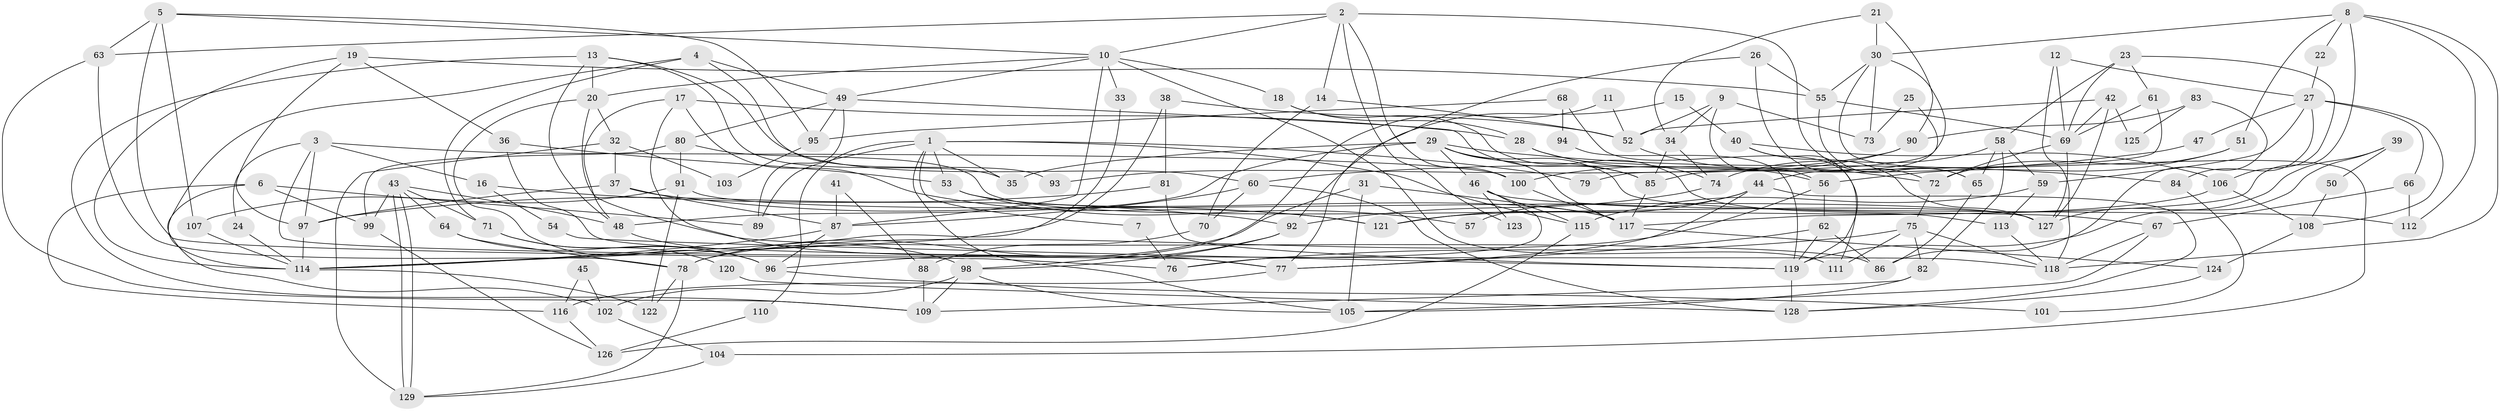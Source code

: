 // Generated by graph-tools (version 1.1) at 2025/49/03/09/25 04:49:49]
// undirected, 129 vertices, 258 edges
graph export_dot {
graph [start="1"]
  node [color=gray90,style=filled];
  1;
  2;
  3;
  4;
  5;
  6;
  7;
  8;
  9;
  10;
  11;
  12;
  13;
  14;
  15;
  16;
  17;
  18;
  19;
  20;
  21;
  22;
  23;
  24;
  25;
  26;
  27;
  28;
  29;
  30;
  31;
  32;
  33;
  34;
  35;
  36;
  37;
  38;
  39;
  40;
  41;
  42;
  43;
  44;
  45;
  46;
  47;
  48;
  49;
  50;
  51;
  52;
  53;
  54;
  55;
  56;
  57;
  58;
  59;
  60;
  61;
  62;
  63;
  64;
  65;
  66;
  67;
  68;
  69;
  70;
  71;
  72;
  73;
  74;
  75;
  76;
  77;
  78;
  79;
  80;
  81;
  82;
  83;
  84;
  85;
  86;
  87;
  88;
  89;
  90;
  91;
  92;
  93;
  94;
  95;
  96;
  97;
  98;
  99;
  100;
  101;
  102;
  103;
  104;
  105;
  106;
  107;
  108;
  109;
  110;
  111;
  112;
  113;
  114;
  115;
  116;
  117;
  118;
  119;
  120;
  121;
  122;
  123;
  124;
  125;
  126;
  127;
  128;
  129;
  1 -- 53;
  1 -- 105;
  1 -- 7;
  1 -- 35;
  1 -- 79;
  1 -- 89;
  1 -- 110;
  1 -- 115;
  2 -- 10;
  2 -- 65;
  2 -- 14;
  2 -- 63;
  2 -- 100;
  2 -- 123;
  3 -- 97;
  3 -- 100;
  3 -- 16;
  3 -- 24;
  3 -- 77;
  4 -- 49;
  4 -- 114;
  4 -- 71;
  4 -- 93;
  5 -- 63;
  5 -- 76;
  5 -- 10;
  5 -- 95;
  5 -- 107;
  6 -- 99;
  6 -- 89;
  6 -- 102;
  6 -- 116;
  7 -- 76;
  8 -- 30;
  8 -- 117;
  8 -- 22;
  8 -- 51;
  8 -- 112;
  8 -- 118;
  9 -- 34;
  9 -- 52;
  9 -- 56;
  9 -- 73;
  10 -- 20;
  10 -- 18;
  10 -- 33;
  10 -- 49;
  10 -- 87;
  10 -- 111;
  11 -- 52;
  11 -- 98;
  12 -- 27;
  12 -- 118;
  12 -- 69;
  13 -- 35;
  13 -- 48;
  13 -- 20;
  13 -- 60;
  13 -- 109;
  14 -- 52;
  14 -- 70;
  15 -- 40;
  15 -- 92;
  16 -- 92;
  16 -- 54;
  17 -- 77;
  17 -- 48;
  17 -- 28;
  17 -- 121;
  18 -- 28;
  18 -- 113;
  19 -- 114;
  19 -- 55;
  19 -- 36;
  19 -- 97;
  20 -- 96;
  20 -- 32;
  20 -- 86;
  21 -- 30;
  21 -- 34;
  21 -- 90;
  22 -- 27;
  23 -- 58;
  23 -- 69;
  23 -- 61;
  23 -- 106;
  24 -- 114;
  25 -- 44;
  25 -- 73;
  26 -- 72;
  26 -- 55;
  26 -- 77;
  27 -- 59;
  27 -- 108;
  27 -- 47;
  27 -- 66;
  27 -- 84;
  28 -- 56;
  28 -- 74;
  29 -- 48;
  29 -- 46;
  29 -- 35;
  29 -- 67;
  29 -- 84;
  29 -- 85;
  29 -- 117;
  30 -- 85;
  30 -- 55;
  30 -- 73;
  30 -- 104;
  31 -- 105;
  31 -- 117;
  31 -- 78;
  32 -- 37;
  32 -- 103;
  32 -- 129;
  33 -- 114;
  34 -- 85;
  34 -- 74;
  36 -- 118;
  36 -- 53;
  37 -- 87;
  37 -- 121;
  37 -- 97;
  38 -- 114;
  38 -- 81;
  38 -- 52;
  39 -- 127;
  39 -- 119;
  39 -- 50;
  40 -- 127;
  40 -- 119;
  40 -- 106;
  41 -- 87;
  41 -- 88;
  42 -- 127;
  42 -- 69;
  42 -- 52;
  42 -- 125;
  43 -- 129;
  43 -- 129;
  43 -- 71;
  43 -- 48;
  43 -- 64;
  43 -- 99;
  44 -- 77;
  44 -- 121;
  44 -- 57;
  44 -- 128;
  45 -- 116;
  45 -- 102;
  46 -- 112;
  46 -- 115;
  46 -- 76;
  46 -- 123;
  47 -- 60;
  48 -- 98;
  49 -- 80;
  49 -- 85;
  49 -- 89;
  49 -- 95;
  50 -- 108;
  51 -- 56;
  51 -- 72;
  52 -- 72;
  53 -- 117;
  53 -- 57;
  54 -- 119;
  55 -- 65;
  55 -- 69;
  56 -- 78;
  56 -- 62;
  58 -- 82;
  58 -- 74;
  58 -- 59;
  58 -- 65;
  59 -- 113;
  59 -- 115;
  60 -- 87;
  60 -- 70;
  60 -- 128;
  61 -- 69;
  61 -- 79;
  62 -- 77;
  62 -- 86;
  62 -- 119;
  63 -- 78;
  63 -- 109;
  64 -- 78;
  64 -- 96;
  65 -- 86;
  66 -- 67;
  66 -- 112;
  67 -- 105;
  67 -- 118;
  68 -- 95;
  68 -- 111;
  68 -- 94;
  69 -- 72;
  69 -- 127;
  70 -- 88;
  71 -- 96;
  71 -- 120;
  72 -- 75;
  74 -- 92;
  75 -- 118;
  75 -- 76;
  75 -- 82;
  75 -- 111;
  77 -- 116;
  78 -- 129;
  78 -- 122;
  80 -- 127;
  80 -- 99;
  80 -- 91;
  81 -- 119;
  81 -- 97;
  82 -- 109;
  82 -- 105;
  83 -- 86;
  83 -- 90;
  83 -- 125;
  84 -- 101;
  85 -- 117;
  87 -- 114;
  87 -- 96;
  88 -- 109;
  90 -- 100;
  90 -- 93;
  91 -- 107;
  91 -- 122;
  91 -- 127;
  92 -- 98;
  92 -- 96;
  94 -- 119;
  95 -- 103;
  96 -- 101;
  97 -- 114;
  98 -- 109;
  98 -- 102;
  98 -- 105;
  99 -- 126;
  100 -- 117;
  102 -- 104;
  104 -- 129;
  106 -- 108;
  106 -- 121;
  107 -- 114;
  108 -- 124;
  110 -- 126;
  113 -- 118;
  114 -- 122;
  115 -- 126;
  116 -- 126;
  117 -- 124;
  119 -- 128;
  120 -- 128;
  124 -- 128;
}
